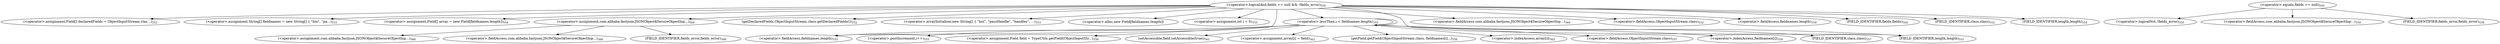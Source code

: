 digraph "ensureFields" {  
"1773" [label = <(&lt;operator&gt;.logicalAnd,fields == null &amp;&amp; !fields_error)<SUB>550</SUB>> ]
"1774" [label = <(&lt;operator&gt;.equals,fields == null)<SUB>550</SUB>> ]
"1779" [label = <(&lt;operator&gt;.logicalNot,!fields_error)<SUB>550</SUB>> ]
"1780" [label = <(&lt;operator&gt;.fieldAccess,com.alibaba.fastjson.JSONObject$SecureObjectInp...)<SUB>550</SUB>> ]
"1782" [label = <(FIELD_IDENTIFIER,fields_error,fields_error)<SUB>550</SUB>> ]
"1787" [label = <(&lt;operator&gt;.assignment,Field[] declaredFields = ObjectInputStream.clas...)<SUB>552</SUB>> ]
"1794" [label = <(&lt;operator&gt;.assignment,String[] fieldnames = new String[] { &quot;bin&quot;, &quot;pa...)<SUB>553</SUB>> ]
"1802" [label = <(&lt;operator&gt;.assignment,Field[] array = new Field[fieldnames.length])<SUB>554</SUB>> ]
"1841" [label = <(&lt;operator&gt;.assignment,com.alibaba.fastjson.JSONObject$SecureObjectInp...)<SUB>564</SUB>> ]
"1789" [label = <(getDeclaredFields,ObjectInputStream.class.getDeclaredFields())<SUB>552</SUB>> ]
"1796" [label = <(&lt;operator&gt;.arrayInitializer,new String[] { &quot;bin&quot;, &quot;passHandle&quot;, &quot;handles&quot;, ...)<SUB>553</SUB>> ]
"1804" [label = <(&lt;operator&gt;.alloc,new Field[fieldnames.length])> ]
"1810" [label = <(&lt;operator&gt;.assignment,int i = 0)<SUB>555</SUB>> ]
"1813" [label = <(&lt;operator&gt;.lessThan,i &lt; fieldnames.length)<SUB>555</SUB>> ]
"1818" [label = <(&lt;operator&gt;.postIncrement,i++)<SUB>555</SUB>> ]
"1842" [label = <(&lt;operator&gt;.fieldAccess,com.alibaba.fastjson.JSONObject$SecureObjectInp...)<SUB>564</SUB>> ]
"1848" [label = <(&lt;operator&gt;.assignment,com.alibaba.fastjson.JSONObject$SecureObjectInp...)<SUB>566</SUB>> ]
"1790" [label = <(&lt;operator&gt;.fieldAccess,ObjectInputStream.class)<SUB>552</SUB>> ]
"1805" [label = <(&lt;operator&gt;.fieldAccess,fieldnames.length)<SUB>554</SUB>> ]
"1815" [label = <(&lt;operator&gt;.fieldAccess,fieldnames.length)<SUB>555</SUB>> ]
"1822" [label = <(&lt;operator&gt;.assignment,Field field = TypeUtils.getField(ObjectInputStr...)<SUB>556</SUB>> ]
"1833" [label = <(setAccessible,field.setAccessible(true))<SUB>561</SUB>> ]
"1836" [label = <(&lt;operator&gt;.assignment,array[i] = field)<SUB>562</SUB>> ]
"1844" [label = <(FIELD_IDENTIFIER,fields,fields)<SUB>564</SUB>> ]
"1849" [label = <(&lt;operator&gt;.fieldAccess,com.alibaba.fastjson.JSONObject$SecureObjectInp...)<SUB>566</SUB>> ]
"1792" [label = <(FIELD_IDENTIFIER,class,class)<SUB>552</SUB>> ]
"1807" [label = <(FIELD_IDENTIFIER,length,length)<SUB>554</SUB>> ]
"1817" [label = <(FIELD_IDENTIFIER,length,length)<SUB>555</SUB>> ]
"1824" [label = <(getField,getField(ObjectInputStream.class, fieldnames[i]...)<SUB>556</SUB>> ]
"1837" [label = <(&lt;operator&gt;.indexAccess,array[i])<SUB>562</SUB>> ]
"1851" [label = <(FIELD_IDENTIFIER,fields_error,fields_error)<SUB>566</SUB>> ]
"1826" [label = <(&lt;operator&gt;.fieldAccess,ObjectInputStream.class)<SUB>557</SUB>> ]
"1829" [label = <(&lt;operator&gt;.indexAccess,fieldnames[i])<SUB>558</SUB>> ]
"1828" [label = <(FIELD_IDENTIFIER,class,class)<SUB>557</SUB>> ]
  "1773" -> "1805" 
  "1773" -> "1796" 
  "1773" -> "1787" 
  "1773" -> "1815" 
  "1773" -> "1792" 
  "1773" -> "1817" 
  "1773" -> "1842" 
  "1773" -> "1807" 
  "1773" -> "1804" 
  "1773" -> "1810" 
  "1773" -> "1790" 
  "1773" -> "1813" 
  "1773" -> "1802" 
  "1773" -> "1789" 
  "1773" -> "1794" 
  "1773" -> "1844" 
  "1773" -> "1841" 
  "1774" -> "1779" 
  "1774" -> "1782" 
  "1774" -> "1780" 
  "1841" -> "1851" 
  "1841" -> "1848" 
  "1841" -> "1849" 
  "1813" -> "1824" 
  "1813" -> "1818" 
  "1813" -> "1815" 
  "1813" -> "1826" 
  "1813" -> "1817" 
  "1813" -> "1829" 
  "1813" -> "1833" 
  "1813" -> "1837" 
  "1813" -> "1828" 
  "1813" -> "1813" 
  "1813" -> "1822" 
  "1813" -> "1836" 
}
